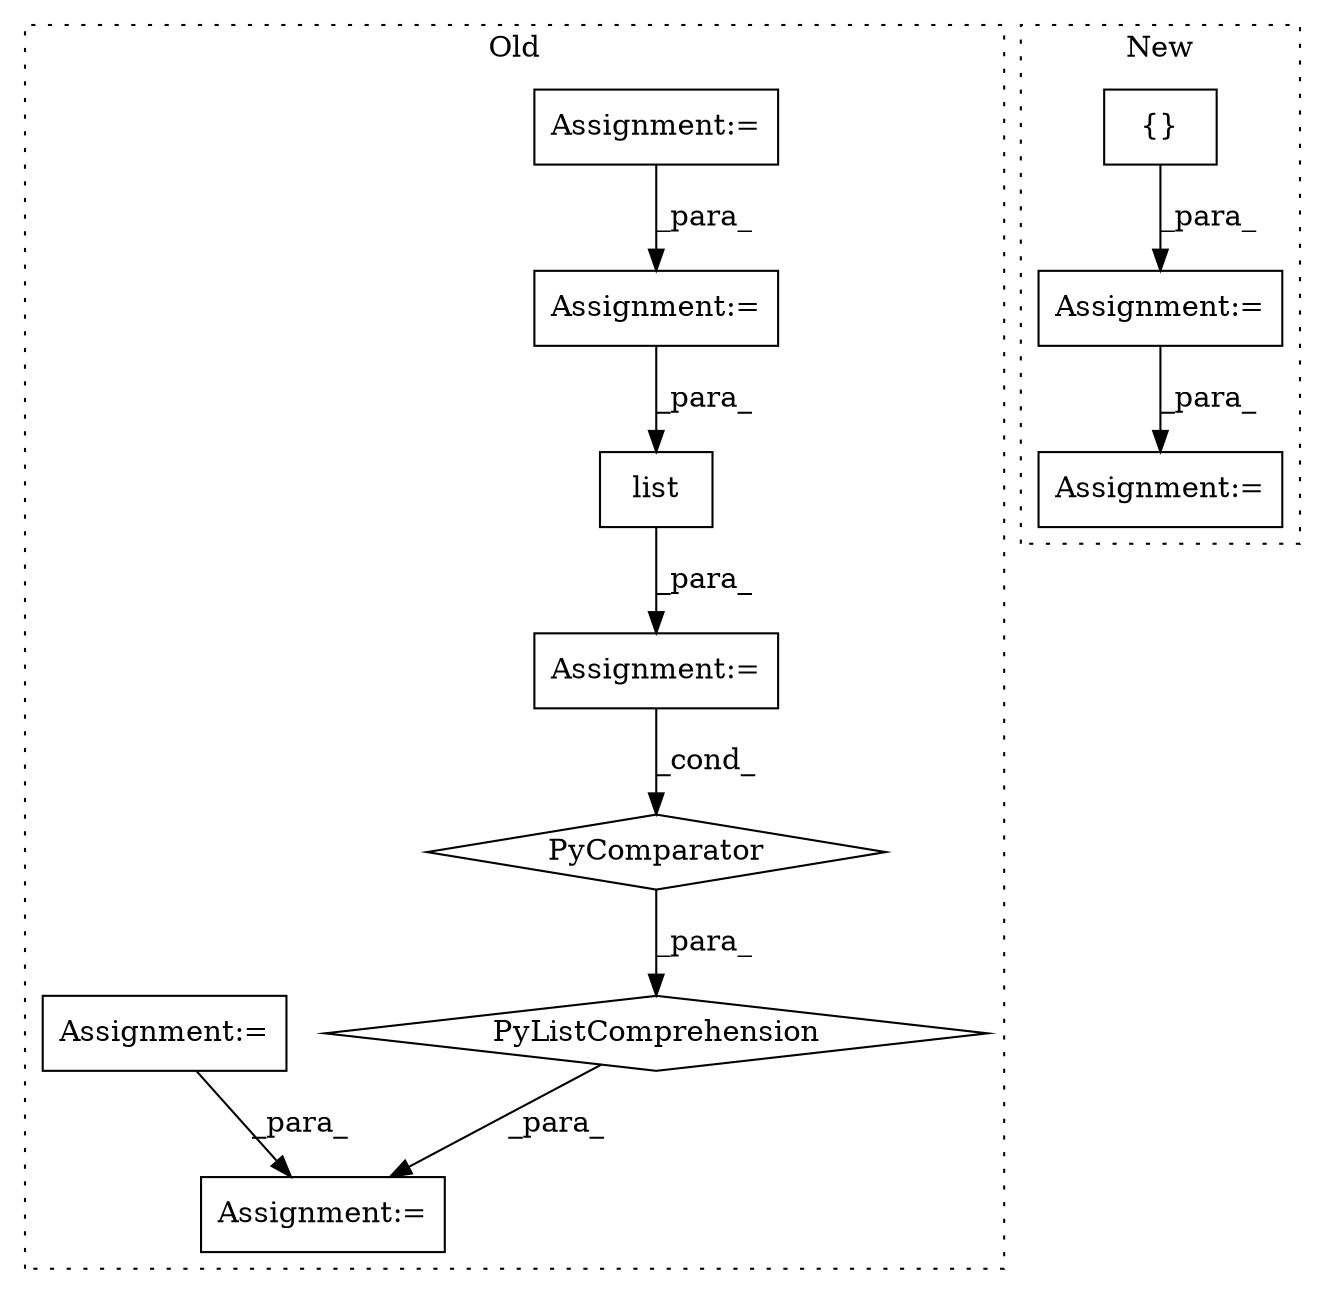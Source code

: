 digraph G {
subgraph cluster0 {
1 [label="list" a="32" s="1048,1073" l="5,1" shape="box"];
4 [label="Assignment:=" a="7" s="1331" l="1" shape="box"];
5 [label="Assignment:=" a="7" s="973" l="44" shape="box"];
6 [label="Assignment:=" a="7" s="638" l="4" shape="box"];
7 [label="Assignment:=" a="7" s="1035" l="1" shape="box"];
8 [label="Assignment:=" a="7" s="839" l="1" shape="box"];
9 [label="PyListComprehension" a="109" s="1360" l="107" shape="diamond"];
10 [label="PyComparator" a="113" s="1431" l="28" shape="diamond"];
label = "Old";
style="dotted";
}
subgraph cluster1 {
2 [label="{}" a="4" s="747,835" l="6,2" shape="box"];
3 [label="Assignment:=" a="7" s="725" l="1" shape="box"];
11 [label="Assignment:=" a="7" s="1094" l="1" shape="box"];
label = "New";
style="dotted";
}
1 -> 7 [label="_para_"];
2 -> 3 [label="_para_"];
3 -> 11 [label="_para_"];
5 -> 8 [label="_para_"];
6 -> 4 [label="_para_"];
7 -> 10 [label="_cond_"];
8 -> 1 [label="_para_"];
9 -> 4 [label="_para_"];
10 -> 9 [label="_para_"];
}